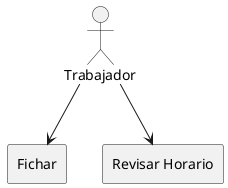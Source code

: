 @startuml DiagramaCasosDeUso

Actor Trabajador

rectangle Fichar
rectangle "Revisar Horario"

Trabajador --> (Fichar)
Trabajador --> (Revisar Horario)

@enduml

